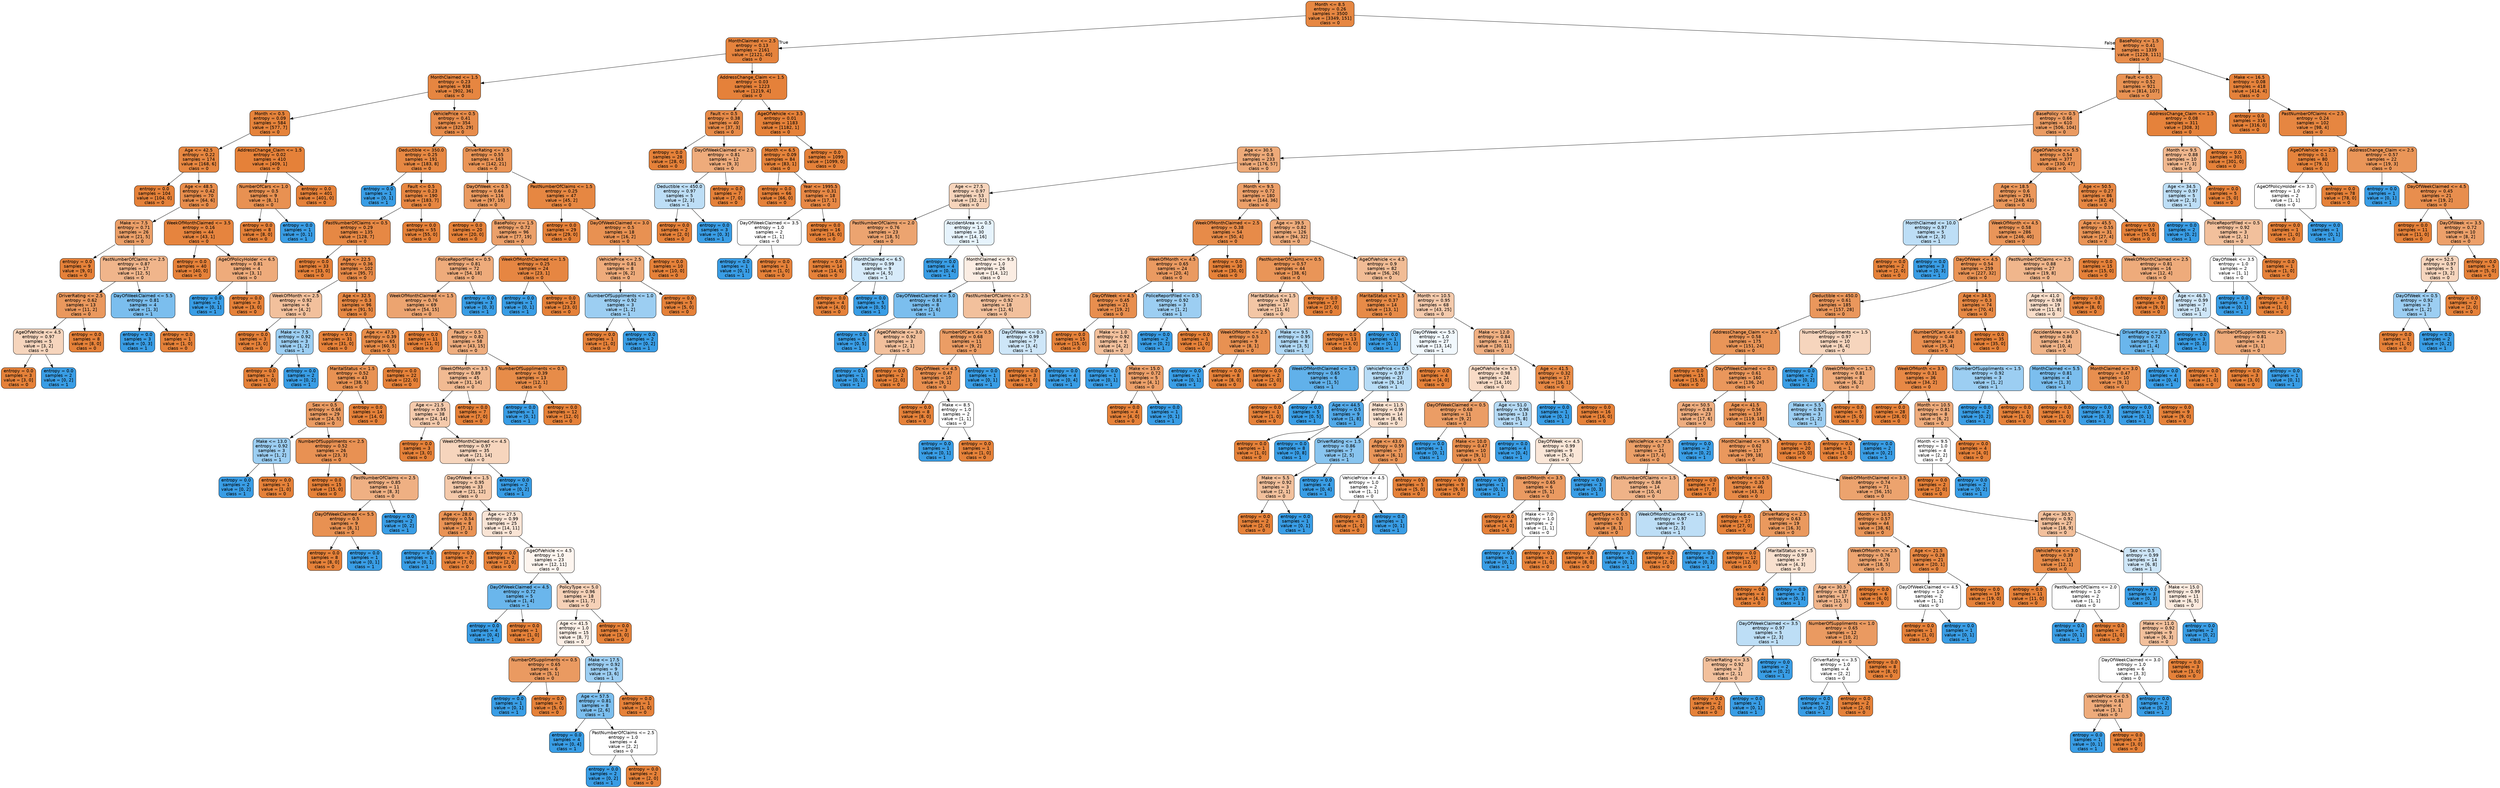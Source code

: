 digraph Tree {
node [shape=box, style="filled, rounded", color="black", fontname=helvetica] ;
edge [fontname=helvetica] ;
0 [label="Month <= 8.5\nentropy = 0.26\nsamples = 3500\nvalue = [3349, 151]\nclass = 0", fillcolor="#e68742"] ;
1 [label="MonthClaimed <= 2.5\nentropy = 0.13\nsamples = 2161\nvalue = [2121, 40]\nclass = 0", fillcolor="#e5833d"] ;
0 -> 1 [labeldistance=2.5, labelangle=45, headlabel="True"] ;
2 [label="MonthClaimed <= 1.5\nentropy = 0.23\nsamples = 938\nvalue = [902, 36]\nclass = 0", fillcolor="#e68641"] ;
1 -> 2 ;
3 [label="Month <= 0.5\nentropy = 0.09\nsamples = 584\nvalue = [577, 7]\nclass = 0", fillcolor="#e5833b"] ;
2 -> 3 ;
4 [label="Age <= 42.5\nentropy = 0.22\nsamples = 174\nvalue = [168, 6]\nclass = 0", fillcolor="#e68640"] ;
3 -> 4 ;
5 [label="entropy = 0.0\nsamples = 104\nvalue = [104, 0]\nclass = 0", fillcolor="#e58139"] ;
4 -> 5 ;
6 [label="Age <= 48.5\nentropy = 0.42\nsamples = 70\nvalue = [64, 6]\nclass = 0", fillcolor="#e78d4c"] ;
4 -> 6 ;
7 [label="Make <= 7.5\nentropy = 0.71\nsamples = 26\nvalue = [21, 5]\nclass = 0", fillcolor="#eb9f68"] ;
6 -> 7 ;
8 [label="entropy = 0.0\nsamples = 9\nvalue = [9, 0]\nclass = 0", fillcolor="#e58139"] ;
7 -> 8 ;
9 [label="PastNumberOfClaims <= 2.5\nentropy = 0.87\nsamples = 17\nvalue = [12, 5]\nclass = 0", fillcolor="#f0b58b"] ;
7 -> 9 ;
10 [label="DriverRating <= 2.5\nentropy = 0.62\nsamples = 13\nvalue = [11, 2]\nclass = 0", fillcolor="#ea985d"] ;
9 -> 10 ;
11 [label="AgeOfVehicle <= 4.5\nentropy = 0.97\nsamples = 5\nvalue = [3, 2]\nclass = 0", fillcolor="#f6d5bd"] ;
10 -> 11 ;
12 [label="entropy = 0.0\nsamples = 3\nvalue = [3, 0]\nclass = 0", fillcolor="#e58139"] ;
11 -> 12 ;
13 [label="entropy = 0.0\nsamples = 2\nvalue = [0, 2]\nclass = 1", fillcolor="#399de5"] ;
11 -> 13 ;
14 [label="entropy = 0.0\nsamples = 8\nvalue = [8, 0]\nclass = 0", fillcolor="#e58139"] ;
10 -> 14 ;
15 [label="DayOfWeekClaimed <= 5.5\nentropy = 0.81\nsamples = 4\nvalue = [1, 3]\nclass = 1", fillcolor="#7bbeee"] ;
9 -> 15 ;
16 [label="entropy = 0.0\nsamples = 3\nvalue = [0, 3]\nclass = 1", fillcolor="#399de5"] ;
15 -> 16 ;
17 [label="entropy = 0.0\nsamples = 1\nvalue = [1, 0]\nclass = 0", fillcolor="#e58139"] ;
15 -> 17 ;
18 [label="WeekOfMonthClaimed <= 3.5\nentropy = 0.16\nsamples = 44\nvalue = [43, 1]\nclass = 0", fillcolor="#e6843e"] ;
6 -> 18 ;
19 [label="entropy = 0.0\nsamples = 40\nvalue = [40, 0]\nclass = 0", fillcolor="#e58139"] ;
18 -> 19 ;
20 [label="AgeOfPolicyHolder <= 6.5\nentropy = 0.81\nsamples = 4\nvalue = [3, 1]\nclass = 0", fillcolor="#eeab7b"] ;
18 -> 20 ;
21 [label="entropy = 0.0\nsamples = 1\nvalue = [0, 1]\nclass = 1", fillcolor="#399de5"] ;
20 -> 21 ;
22 [label="entropy = 0.0\nsamples = 3\nvalue = [3, 0]\nclass = 0", fillcolor="#e58139"] ;
20 -> 22 ;
23 [label="AddressChange_Claim <= 1.5\nentropy = 0.02\nsamples = 410\nvalue = [409, 1]\nclass = 0", fillcolor="#e58139"] ;
3 -> 23 ;
24 [label="NumberOfCars <= 1.0\nentropy = 0.5\nsamples = 9\nvalue = [8, 1]\nclass = 0", fillcolor="#e89152"] ;
23 -> 24 ;
25 [label="entropy = 0.0\nsamples = 8\nvalue = [8, 0]\nclass = 0", fillcolor="#e58139"] ;
24 -> 25 ;
26 [label="entropy = 0.0\nsamples = 1\nvalue = [0, 1]\nclass = 1", fillcolor="#399de5"] ;
24 -> 26 ;
27 [label="entropy = 0.0\nsamples = 401\nvalue = [401, 0]\nclass = 0", fillcolor="#e58139"] ;
23 -> 27 ;
28 [label="VehiclePrice <= 0.5\nentropy = 0.41\nsamples = 354\nvalue = [325, 29]\nclass = 0", fillcolor="#e78c4b"] ;
2 -> 28 ;
29 [label="Deductible <= 350.0\nentropy = 0.25\nsamples = 191\nvalue = [183, 8]\nclass = 0", fillcolor="#e68742"] ;
28 -> 29 ;
30 [label="entropy = 0.0\nsamples = 1\nvalue = [0, 1]\nclass = 1", fillcolor="#399de5"] ;
29 -> 30 ;
31 [label="Fault <= 0.5\nentropy = 0.23\nsamples = 190\nvalue = [183, 7]\nclass = 0", fillcolor="#e68641"] ;
29 -> 31 ;
32 [label="PastNumberOfClaims <= 0.5\nentropy = 0.29\nsamples = 135\nvalue = [128, 7]\nclass = 0", fillcolor="#e68844"] ;
31 -> 32 ;
33 [label="entropy = 0.0\nsamples = 33\nvalue = [33, 0]\nclass = 0", fillcolor="#e58139"] ;
32 -> 33 ;
34 [label="Age <= 22.5\nentropy = 0.36\nsamples = 102\nvalue = [95, 7]\nclass = 0", fillcolor="#e78a48"] ;
32 -> 34 ;
35 [label="WeekOfMonth <= 2.5\nentropy = 0.92\nsamples = 6\nvalue = [4, 2]\nclass = 0", fillcolor="#f2c09c"] ;
34 -> 35 ;
36 [label="entropy = 0.0\nsamples = 3\nvalue = [3, 0]\nclass = 0", fillcolor="#e58139"] ;
35 -> 36 ;
37 [label="Make <= 7.5\nentropy = 0.92\nsamples = 3\nvalue = [1, 2]\nclass = 1", fillcolor="#9ccef2"] ;
35 -> 37 ;
38 [label="entropy = 0.0\nsamples = 1\nvalue = [1, 0]\nclass = 0", fillcolor="#e58139"] ;
37 -> 38 ;
39 [label="entropy = 0.0\nsamples = 2\nvalue = [0, 2]\nclass = 1", fillcolor="#399de5"] ;
37 -> 39 ;
40 [label="Age <= 32.5\nentropy = 0.3\nsamples = 96\nvalue = [91, 5]\nclass = 0", fillcolor="#e68844"] ;
34 -> 40 ;
41 [label="entropy = 0.0\nsamples = 31\nvalue = [31, 0]\nclass = 0", fillcolor="#e58139"] ;
40 -> 41 ;
42 [label="Age <= 47.5\nentropy = 0.39\nsamples = 65\nvalue = [60, 5]\nclass = 0", fillcolor="#e78c49"] ;
40 -> 42 ;
43 [label="MaritalStatus <= 1.5\nentropy = 0.52\nsamples = 43\nvalue = [38, 5]\nclass = 0", fillcolor="#e89253"] ;
42 -> 43 ;
44 [label="Sex <= 0.5\nentropy = 0.66\nsamples = 29\nvalue = [24, 5]\nclass = 0", fillcolor="#ea9b62"] ;
43 -> 44 ;
45 [label="Make <= 13.0\nentropy = 0.92\nsamples = 3\nvalue = [1, 2]\nclass = 1", fillcolor="#9ccef2"] ;
44 -> 45 ;
46 [label="entropy = 0.0\nsamples = 2\nvalue = [0, 2]\nclass = 1", fillcolor="#399de5"] ;
45 -> 46 ;
47 [label="entropy = 0.0\nsamples = 1\nvalue = [1, 0]\nclass = 0", fillcolor="#e58139"] ;
45 -> 47 ;
48 [label="NumberOfSuppliments <= 2.5\nentropy = 0.52\nsamples = 26\nvalue = [23, 3]\nclass = 0", fillcolor="#e89153"] ;
44 -> 48 ;
49 [label="entropy = 0.0\nsamples = 15\nvalue = [15, 0]\nclass = 0", fillcolor="#e58139"] ;
48 -> 49 ;
50 [label="PastNumberOfClaims <= 2.5\nentropy = 0.85\nsamples = 11\nvalue = [8, 3]\nclass = 0", fillcolor="#efb083"] ;
48 -> 50 ;
51 [label="DayOfWeekClaimed <= 5.5\nentropy = 0.5\nsamples = 9\nvalue = [8, 1]\nclass = 0", fillcolor="#e89152"] ;
50 -> 51 ;
52 [label="entropy = 0.0\nsamples = 8\nvalue = [8, 0]\nclass = 0", fillcolor="#e58139"] ;
51 -> 52 ;
53 [label="entropy = 0.0\nsamples = 1\nvalue = [0, 1]\nclass = 1", fillcolor="#399de5"] ;
51 -> 53 ;
54 [label="entropy = 0.0\nsamples = 2\nvalue = [0, 2]\nclass = 1", fillcolor="#399de5"] ;
50 -> 54 ;
55 [label="entropy = 0.0\nsamples = 14\nvalue = [14, 0]\nclass = 0", fillcolor="#e58139"] ;
43 -> 55 ;
56 [label="entropy = 0.0\nsamples = 22\nvalue = [22, 0]\nclass = 0", fillcolor="#e58139"] ;
42 -> 56 ;
57 [label="entropy = 0.0\nsamples = 55\nvalue = [55, 0]\nclass = 0", fillcolor="#e58139"] ;
31 -> 57 ;
58 [label="DriverRating <= 3.5\nentropy = 0.55\nsamples = 163\nvalue = [142, 21]\nclass = 0", fillcolor="#e99456"] ;
28 -> 58 ;
59 [label="DayOfWeek <= 0.5\nentropy = 0.64\nsamples = 116\nvalue = [97, 19]\nclass = 0", fillcolor="#ea9a60"] ;
58 -> 59 ;
60 [label="entropy = 0.0\nsamples = 20\nvalue = [20, 0]\nclass = 0", fillcolor="#e58139"] ;
59 -> 60 ;
61 [label="BasePolicy <= 1.5\nentropy = 0.72\nsamples = 96\nvalue = [77, 19]\nclass = 0", fillcolor="#eba06a"] ;
59 -> 61 ;
62 [label="PoliceReportFiled <= 0.5\nentropy = 0.81\nsamples = 72\nvalue = [54, 18]\nclass = 0", fillcolor="#eeab7b"] ;
61 -> 62 ;
63 [label="WeekOfMonthClaimed <= 1.5\nentropy = 0.76\nsamples = 69\nvalue = [54, 15]\nclass = 0", fillcolor="#eca470"] ;
62 -> 63 ;
64 [label="entropy = 0.0\nsamples = 11\nvalue = [11, 0]\nclass = 0", fillcolor="#e58139"] ;
63 -> 64 ;
65 [label="Fault <= 0.5\nentropy = 0.82\nsamples = 58\nvalue = [43, 15]\nclass = 0", fillcolor="#eead7e"] ;
63 -> 65 ;
66 [label="WeekOfMonth <= 3.5\nentropy = 0.89\nsamples = 45\nvalue = [31, 14]\nclass = 0", fillcolor="#f1ba92"] ;
65 -> 66 ;
67 [label="Age <= 21.5\nentropy = 0.95\nsamples = 38\nvalue = [24, 14]\nclass = 0", fillcolor="#f4caac"] ;
66 -> 67 ;
68 [label="entropy = 0.0\nsamples = 3\nvalue = [3, 0]\nclass = 0", fillcolor="#e58139"] ;
67 -> 68 ;
69 [label="WeekOfMonthClaimed <= 4.5\nentropy = 0.97\nsamples = 35\nvalue = [21, 14]\nclass = 0", fillcolor="#f6d5bd"] ;
67 -> 69 ;
70 [label="DayOfWeek <= 1.5\nentropy = 0.95\nsamples = 33\nvalue = [21, 12]\nclass = 0", fillcolor="#f4c9aa"] ;
69 -> 70 ;
71 [label="Age <= 28.0\nentropy = 0.54\nsamples = 8\nvalue = [7, 1]\nclass = 0", fillcolor="#e99355"] ;
70 -> 71 ;
72 [label="entropy = 0.0\nsamples = 1\nvalue = [0, 1]\nclass = 1", fillcolor="#399de5"] ;
71 -> 72 ;
73 [label="entropy = 0.0\nsamples = 7\nvalue = [7, 0]\nclass = 0", fillcolor="#e58139"] ;
71 -> 73 ;
74 [label="Age <= 27.5\nentropy = 0.99\nsamples = 25\nvalue = [14, 11]\nclass = 0", fillcolor="#f9e4d5"] ;
70 -> 74 ;
75 [label="entropy = 0.0\nsamples = 2\nvalue = [2, 0]\nclass = 0", fillcolor="#e58139"] ;
74 -> 75 ;
76 [label="AgeOfVehicle <= 4.5\nentropy = 1.0\nsamples = 23\nvalue = [12, 11]\nclass = 0", fillcolor="#fdf5ef"] ;
74 -> 76 ;
77 [label="DayOfWeekClaimed <= 4.5\nentropy = 0.72\nsamples = 5\nvalue = [1, 4]\nclass = 1", fillcolor="#6ab6ec"] ;
76 -> 77 ;
78 [label="entropy = 0.0\nsamples = 4\nvalue = [0, 4]\nclass = 1", fillcolor="#399de5"] ;
77 -> 78 ;
79 [label="entropy = 0.0\nsamples = 1\nvalue = [1, 0]\nclass = 0", fillcolor="#e58139"] ;
77 -> 79 ;
80 [label="PolicyType <= 5.0\nentropy = 0.96\nsamples = 18\nvalue = [11, 7]\nclass = 0", fillcolor="#f6d1b7"] ;
76 -> 80 ;
81 [label="Age <= 41.5\nentropy = 1.0\nsamples = 15\nvalue = [8, 7]\nclass = 0", fillcolor="#fcefe6"] ;
80 -> 81 ;
82 [label="NumberOfSuppliments <= 0.5\nentropy = 0.65\nsamples = 6\nvalue = [5, 1]\nclass = 0", fillcolor="#ea9a61"] ;
81 -> 82 ;
83 [label="entropy = 0.0\nsamples = 1\nvalue = [0, 1]\nclass = 1", fillcolor="#399de5"] ;
82 -> 83 ;
84 [label="entropy = 0.0\nsamples = 5\nvalue = [5, 0]\nclass = 0", fillcolor="#e58139"] ;
82 -> 84 ;
85 [label="Make <= 17.5\nentropy = 0.92\nsamples = 9\nvalue = [3, 6]\nclass = 1", fillcolor="#9ccef2"] ;
81 -> 85 ;
86 [label="Age <= 57.5\nentropy = 0.81\nsamples = 8\nvalue = [2, 6]\nclass = 1", fillcolor="#7bbeee"] ;
85 -> 86 ;
87 [label="entropy = 0.0\nsamples = 4\nvalue = [0, 4]\nclass = 1", fillcolor="#399de5"] ;
86 -> 87 ;
88 [label="PastNumberOfClaims <= 2.5\nentropy = 1.0\nsamples = 4\nvalue = [2, 2]\nclass = 0", fillcolor="#ffffff"] ;
86 -> 88 ;
89 [label="entropy = 0.0\nsamples = 2\nvalue = [0, 2]\nclass = 1", fillcolor="#399de5"] ;
88 -> 89 ;
90 [label="entropy = 0.0\nsamples = 2\nvalue = [2, 0]\nclass = 0", fillcolor="#e58139"] ;
88 -> 90 ;
91 [label="entropy = 0.0\nsamples = 1\nvalue = [1, 0]\nclass = 0", fillcolor="#e58139"] ;
85 -> 91 ;
92 [label="entropy = 0.0\nsamples = 3\nvalue = [3, 0]\nclass = 0", fillcolor="#e58139"] ;
80 -> 92 ;
93 [label="entropy = 0.0\nsamples = 2\nvalue = [0, 2]\nclass = 1", fillcolor="#399de5"] ;
69 -> 93 ;
94 [label="entropy = 0.0\nsamples = 7\nvalue = [7, 0]\nclass = 0", fillcolor="#e58139"] ;
66 -> 94 ;
95 [label="NumberOfSuppliments <= 0.5\nentropy = 0.39\nsamples = 13\nvalue = [12, 1]\nclass = 0", fillcolor="#e78c49"] ;
65 -> 95 ;
96 [label="entropy = 0.0\nsamples = 1\nvalue = [0, 1]\nclass = 1", fillcolor="#399de5"] ;
95 -> 96 ;
97 [label="entropy = 0.0\nsamples = 12\nvalue = [12, 0]\nclass = 0", fillcolor="#e58139"] ;
95 -> 97 ;
98 [label="entropy = 0.0\nsamples = 3\nvalue = [0, 3]\nclass = 1", fillcolor="#399de5"] ;
62 -> 98 ;
99 [label="WeekOfMonthClaimed <= 1.5\nentropy = 0.25\nsamples = 24\nvalue = [23, 1]\nclass = 0", fillcolor="#e68642"] ;
61 -> 99 ;
100 [label="entropy = 0.0\nsamples = 1\nvalue = [0, 1]\nclass = 1", fillcolor="#399de5"] ;
99 -> 100 ;
101 [label="entropy = 0.0\nsamples = 23\nvalue = [23, 0]\nclass = 0", fillcolor="#e58139"] ;
99 -> 101 ;
102 [label="PastNumberOfClaims <= 1.5\nentropy = 0.25\nsamples = 47\nvalue = [45, 2]\nclass = 0", fillcolor="#e68742"] ;
58 -> 102 ;
103 [label="entropy = 0.0\nsamples = 29\nvalue = [29, 0]\nclass = 0", fillcolor="#e58139"] ;
102 -> 103 ;
104 [label="DayOfWeekClaimed <= 3.0\nentropy = 0.5\nsamples = 18\nvalue = [16, 2]\nclass = 0", fillcolor="#e89152"] ;
102 -> 104 ;
105 [label="VehiclePrice <= 2.5\nentropy = 0.81\nsamples = 8\nvalue = [6, 2]\nclass = 0", fillcolor="#eeab7b"] ;
104 -> 105 ;
106 [label="NumberOfSuppliments <= 1.0\nentropy = 0.92\nsamples = 3\nvalue = [1, 2]\nclass = 1", fillcolor="#9ccef2"] ;
105 -> 106 ;
107 [label="entropy = 0.0\nsamples = 1\nvalue = [1, 0]\nclass = 0", fillcolor="#e58139"] ;
106 -> 107 ;
108 [label="entropy = 0.0\nsamples = 2\nvalue = [0, 2]\nclass = 1", fillcolor="#399de5"] ;
106 -> 108 ;
109 [label="entropy = 0.0\nsamples = 5\nvalue = [5, 0]\nclass = 0", fillcolor="#e58139"] ;
105 -> 109 ;
110 [label="entropy = 0.0\nsamples = 10\nvalue = [10, 0]\nclass = 0", fillcolor="#e58139"] ;
104 -> 110 ;
111 [label="AddressChange_Claim <= 1.5\nentropy = 0.03\nsamples = 1223\nvalue = [1219, 4]\nclass = 0", fillcolor="#e5813a"] ;
1 -> 111 ;
112 [label="Fault <= 0.5\nentropy = 0.38\nsamples = 40\nvalue = [37, 3]\nclass = 0", fillcolor="#e78b49"] ;
111 -> 112 ;
113 [label="entropy = 0.0\nsamples = 28\nvalue = [28, 0]\nclass = 0", fillcolor="#e58139"] ;
112 -> 113 ;
114 [label="DayOfWeekClaimed <= 2.5\nentropy = 0.81\nsamples = 12\nvalue = [9, 3]\nclass = 0", fillcolor="#eeab7b"] ;
112 -> 114 ;
115 [label="Deductible <= 450.0\nentropy = 0.97\nsamples = 5\nvalue = [2, 3]\nclass = 1", fillcolor="#bddef6"] ;
114 -> 115 ;
116 [label="entropy = 0.0\nsamples = 2\nvalue = [2, 0]\nclass = 0", fillcolor="#e58139"] ;
115 -> 116 ;
117 [label="entropy = 0.0\nsamples = 3\nvalue = [0, 3]\nclass = 1", fillcolor="#399de5"] ;
115 -> 117 ;
118 [label="entropy = 0.0\nsamples = 7\nvalue = [7, 0]\nclass = 0", fillcolor="#e58139"] ;
114 -> 118 ;
119 [label="AgeOfVehicle <= 3.5\nentropy = 0.01\nsamples = 1183\nvalue = [1182, 1]\nclass = 0", fillcolor="#e58139"] ;
111 -> 119 ;
120 [label="Month <= 6.5\nentropy = 0.09\nsamples = 84\nvalue = [83, 1]\nclass = 0", fillcolor="#e5833b"] ;
119 -> 120 ;
121 [label="entropy = 0.0\nsamples = 66\nvalue = [66, 0]\nclass = 0", fillcolor="#e58139"] ;
120 -> 121 ;
122 [label="Year <= 1995.5\nentropy = 0.31\nsamples = 18\nvalue = [17, 1]\nclass = 0", fillcolor="#e78845"] ;
120 -> 122 ;
123 [label="DayOfWeekClaimed <= 3.5\nentropy = 1.0\nsamples = 2\nvalue = [1, 1]\nclass = 0", fillcolor="#ffffff"] ;
122 -> 123 ;
124 [label="entropy = 0.0\nsamples = 1\nvalue = [0, 1]\nclass = 1", fillcolor="#399de5"] ;
123 -> 124 ;
125 [label="entropy = 0.0\nsamples = 1\nvalue = [1, 0]\nclass = 0", fillcolor="#e58139"] ;
123 -> 125 ;
126 [label="entropy = 0.0\nsamples = 16\nvalue = [16, 0]\nclass = 0", fillcolor="#e58139"] ;
122 -> 126 ;
127 [label="entropy = 0.0\nsamples = 1099\nvalue = [1099, 0]\nclass = 0", fillcolor="#e58139"] ;
119 -> 127 ;
128 [label="BasePolicy <= 1.5\nentropy = 0.41\nsamples = 1339\nvalue = [1228, 111]\nclass = 0", fillcolor="#e78c4b"] ;
0 -> 128 [labeldistance=2.5, labelangle=-45, headlabel="False"] ;
129 [label="Fault <= 0.5\nentropy = 0.52\nsamples = 921\nvalue = [814, 107]\nclass = 0", fillcolor="#e89253"] ;
128 -> 129 ;
130 [label="BasePolicy <= 0.5\nentropy = 0.66\nsamples = 610\nvalue = [506, 104]\nclass = 0", fillcolor="#ea9b62"] ;
129 -> 130 ;
131 [label="Age <= 30.5\nentropy = 0.8\nsamples = 233\nvalue = [176, 57]\nclass = 0", fillcolor="#edaa79"] ;
130 -> 131 ;
132 [label="Age <= 27.5\nentropy = 0.97\nsamples = 53\nvalue = [32, 21]\nclass = 0", fillcolor="#f6d4bb"] ;
131 -> 132 ;
133 [label="PastNumberOfClaims <= 2.0\nentropy = 0.76\nsamples = 23\nvalue = [18, 5]\nclass = 0", fillcolor="#eca470"] ;
132 -> 133 ;
134 [label="entropy = 0.0\nsamples = 14\nvalue = [14, 0]\nclass = 0", fillcolor="#e58139"] ;
133 -> 134 ;
135 [label="MonthClaimed <= 6.5\nentropy = 0.99\nsamples = 9\nvalue = [4, 5]\nclass = 1", fillcolor="#d7ebfa"] ;
133 -> 135 ;
136 [label="entropy = 0.0\nsamples = 4\nvalue = [4, 0]\nclass = 0", fillcolor="#e58139"] ;
135 -> 136 ;
137 [label="entropy = 0.0\nsamples = 5\nvalue = [0, 5]\nclass = 1", fillcolor="#399de5"] ;
135 -> 137 ;
138 [label="AccidentArea <= 0.5\nentropy = 1.0\nsamples = 30\nvalue = [14, 16]\nclass = 1", fillcolor="#e6f3fc"] ;
132 -> 138 ;
139 [label="entropy = 0.0\nsamples = 4\nvalue = [0, 4]\nclass = 1", fillcolor="#399de5"] ;
138 -> 139 ;
140 [label="MonthClaimed <= 9.5\nentropy = 1.0\nsamples = 26\nvalue = [14, 12]\nclass = 0", fillcolor="#fbede3"] ;
138 -> 140 ;
141 [label="DayOfWeekClaimed <= 5.0\nentropy = 0.81\nsamples = 8\nvalue = [2, 6]\nclass = 1", fillcolor="#7bbeee"] ;
140 -> 141 ;
142 [label="entropy = 0.0\nsamples = 5\nvalue = [0, 5]\nclass = 1", fillcolor="#399de5"] ;
141 -> 142 ;
143 [label="AgeOfVehicle <= 3.0\nentropy = 0.92\nsamples = 3\nvalue = [2, 1]\nclass = 0", fillcolor="#f2c09c"] ;
141 -> 143 ;
144 [label="entropy = 0.0\nsamples = 1\nvalue = [0, 1]\nclass = 1", fillcolor="#399de5"] ;
143 -> 144 ;
145 [label="entropy = 0.0\nsamples = 2\nvalue = [2, 0]\nclass = 0", fillcolor="#e58139"] ;
143 -> 145 ;
146 [label="PastNumberOfClaims <= 2.5\nentropy = 0.92\nsamples = 18\nvalue = [12, 6]\nclass = 0", fillcolor="#f2c09c"] ;
140 -> 146 ;
147 [label="NumberOfCars <= 0.5\nentropy = 0.68\nsamples = 11\nvalue = [9, 2]\nclass = 0", fillcolor="#eb9d65"] ;
146 -> 147 ;
148 [label="DayOfWeek <= 4.5\nentropy = 0.47\nsamples = 10\nvalue = [9, 1]\nclass = 0", fillcolor="#e88f4f"] ;
147 -> 148 ;
149 [label="entropy = 0.0\nsamples = 8\nvalue = [8, 0]\nclass = 0", fillcolor="#e58139"] ;
148 -> 149 ;
150 [label="Make <= 8.5\nentropy = 1.0\nsamples = 2\nvalue = [1, 1]\nclass = 0", fillcolor="#ffffff"] ;
148 -> 150 ;
151 [label="entropy = 0.0\nsamples = 1\nvalue = [0, 1]\nclass = 1", fillcolor="#399de5"] ;
150 -> 151 ;
152 [label="entropy = 0.0\nsamples = 1\nvalue = [1, 0]\nclass = 0", fillcolor="#e58139"] ;
150 -> 152 ;
153 [label="entropy = 0.0\nsamples = 1\nvalue = [0, 1]\nclass = 1", fillcolor="#399de5"] ;
147 -> 153 ;
154 [label="DayOfWeek <= 0.5\nentropy = 0.99\nsamples = 7\nvalue = [3, 4]\nclass = 1", fillcolor="#cee6f8"] ;
146 -> 154 ;
155 [label="entropy = 0.0\nsamples = 3\nvalue = [3, 0]\nclass = 0", fillcolor="#e58139"] ;
154 -> 155 ;
156 [label="entropy = 0.0\nsamples = 4\nvalue = [0, 4]\nclass = 1", fillcolor="#399de5"] ;
154 -> 156 ;
157 [label="Month <= 9.5\nentropy = 0.72\nsamples = 180\nvalue = [144, 36]\nclass = 0", fillcolor="#eca06a"] ;
131 -> 157 ;
158 [label="WeekOfMonthClaimed <= 2.5\nentropy = 0.38\nsamples = 54\nvalue = [50, 4]\nclass = 0", fillcolor="#e78b49"] ;
157 -> 158 ;
159 [label="WeekOfMonth <= 4.5\nentropy = 0.65\nsamples = 24\nvalue = [20, 4]\nclass = 0", fillcolor="#ea9a61"] ;
158 -> 159 ;
160 [label="DayOfWeek <= 4.5\nentropy = 0.45\nsamples = 21\nvalue = [19, 2]\nclass = 0", fillcolor="#e88e4e"] ;
159 -> 160 ;
161 [label="entropy = 0.0\nsamples = 15\nvalue = [15, 0]\nclass = 0", fillcolor="#e58139"] ;
160 -> 161 ;
162 [label="Make <= 1.0\nentropy = 0.92\nsamples = 6\nvalue = [4, 2]\nclass = 0", fillcolor="#f2c09c"] ;
160 -> 162 ;
163 [label="entropy = 0.0\nsamples = 1\nvalue = [0, 1]\nclass = 1", fillcolor="#399de5"] ;
162 -> 163 ;
164 [label="Make <= 15.0\nentropy = 0.72\nsamples = 5\nvalue = [4, 1]\nclass = 0", fillcolor="#eca06a"] ;
162 -> 164 ;
165 [label="entropy = 0.0\nsamples = 4\nvalue = [4, 0]\nclass = 0", fillcolor="#e58139"] ;
164 -> 165 ;
166 [label="entropy = 0.0\nsamples = 1\nvalue = [0, 1]\nclass = 1", fillcolor="#399de5"] ;
164 -> 166 ;
167 [label="PoliceReportFiled <= 0.5\nentropy = 0.92\nsamples = 3\nvalue = [1, 2]\nclass = 1", fillcolor="#9ccef2"] ;
159 -> 167 ;
168 [label="entropy = 0.0\nsamples = 2\nvalue = [0, 2]\nclass = 1", fillcolor="#399de5"] ;
167 -> 168 ;
169 [label="entropy = 0.0\nsamples = 1\nvalue = [1, 0]\nclass = 0", fillcolor="#e58139"] ;
167 -> 169 ;
170 [label="entropy = 0.0\nsamples = 30\nvalue = [30, 0]\nclass = 0", fillcolor="#e58139"] ;
158 -> 170 ;
171 [label="Age <= 39.5\nentropy = 0.82\nsamples = 126\nvalue = [94, 32]\nclass = 0", fillcolor="#eeac7c"] ;
157 -> 171 ;
172 [label="PastNumberOfClaims <= 0.5\nentropy = 0.57\nsamples = 44\nvalue = [38, 6]\nclass = 0", fillcolor="#e99558"] ;
171 -> 172 ;
173 [label="MaritalStatus <= 1.5\nentropy = 0.94\nsamples = 17\nvalue = [11, 6]\nclass = 0", fillcolor="#f3c6a5"] ;
172 -> 173 ;
174 [label="WeekOfMonth <= 2.5\nentropy = 0.5\nsamples = 9\nvalue = [8, 1]\nclass = 0", fillcolor="#e89152"] ;
173 -> 174 ;
175 [label="entropy = 0.0\nsamples = 1\nvalue = [0, 1]\nclass = 1", fillcolor="#399de5"] ;
174 -> 175 ;
176 [label="entropy = 0.0\nsamples = 8\nvalue = [8, 0]\nclass = 0", fillcolor="#e58139"] ;
174 -> 176 ;
177 [label="Make <= 9.5\nentropy = 0.95\nsamples = 8\nvalue = [3, 5]\nclass = 1", fillcolor="#b0d8f5"] ;
173 -> 177 ;
178 [label="entropy = 0.0\nsamples = 2\nvalue = [2, 0]\nclass = 0", fillcolor="#e58139"] ;
177 -> 178 ;
179 [label="WeekOfMonthClaimed <= 1.5\nentropy = 0.65\nsamples = 6\nvalue = [1, 5]\nclass = 1", fillcolor="#61b1ea"] ;
177 -> 179 ;
180 [label="entropy = 0.0\nsamples = 1\nvalue = [1, 0]\nclass = 0", fillcolor="#e58139"] ;
179 -> 180 ;
181 [label="entropy = 0.0\nsamples = 5\nvalue = [0, 5]\nclass = 1", fillcolor="#399de5"] ;
179 -> 181 ;
182 [label="entropy = 0.0\nsamples = 27\nvalue = [27, 0]\nclass = 0", fillcolor="#e58139"] ;
172 -> 182 ;
183 [label="AgeOfVehicle <= 4.5\nentropy = 0.9\nsamples = 82\nvalue = [56, 26]\nclass = 0", fillcolor="#f1bc95"] ;
171 -> 183 ;
184 [label="MaritalStatus <= 1.5\nentropy = 0.37\nsamples = 14\nvalue = [13, 1]\nclass = 0", fillcolor="#e78b48"] ;
183 -> 184 ;
185 [label="entropy = 0.0\nsamples = 13\nvalue = [13, 0]\nclass = 0", fillcolor="#e58139"] ;
184 -> 185 ;
186 [label="entropy = 0.0\nsamples = 1\nvalue = [0, 1]\nclass = 1", fillcolor="#399de5"] ;
184 -> 186 ;
187 [label="Month <= 10.5\nentropy = 0.95\nsamples = 68\nvalue = [43, 25]\nclass = 0", fillcolor="#f4caac"] ;
183 -> 187 ;
188 [label="DayOfWeek <= 5.5\nentropy = 1.0\nsamples = 27\nvalue = [13, 14]\nclass = 1", fillcolor="#f1f8fd"] ;
187 -> 188 ;
189 [label="VehiclePrice <= 0.5\nentropy = 0.97\nsamples = 23\nvalue = [9, 14]\nclass = 1", fillcolor="#b8dcf6"] ;
188 -> 189 ;
190 [label="Age <= 44.5\nentropy = 0.5\nsamples = 9\nvalue = [1, 8]\nclass = 1", fillcolor="#52a9e8"] ;
189 -> 190 ;
191 [label="entropy = 0.0\nsamples = 1\nvalue = [1, 0]\nclass = 0", fillcolor="#e58139"] ;
190 -> 191 ;
192 [label="entropy = 0.0\nsamples = 8\nvalue = [0, 8]\nclass = 1", fillcolor="#399de5"] ;
190 -> 192 ;
193 [label="Make <= 11.5\nentropy = 0.99\nsamples = 14\nvalue = [8, 6]\nclass = 0", fillcolor="#f8e0ce"] ;
189 -> 193 ;
194 [label="DriverRating <= 1.5\nentropy = 0.86\nsamples = 7\nvalue = [2, 5]\nclass = 1", fillcolor="#88c4ef"] ;
193 -> 194 ;
195 [label="Make <= 5.5\nentropy = 0.92\nsamples = 3\nvalue = [2, 1]\nclass = 0", fillcolor="#f2c09c"] ;
194 -> 195 ;
196 [label="entropy = 0.0\nsamples = 2\nvalue = [2, 0]\nclass = 0", fillcolor="#e58139"] ;
195 -> 196 ;
197 [label="entropy = 0.0\nsamples = 1\nvalue = [0, 1]\nclass = 1", fillcolor="#399de5"] ;
195 -> 197 ;
198 [label="entropy = 0.0\nsamples = 4\nvalue = [0, 4]\nclass = 1", fillcolor="#399de5"] ;
194 -> 198 ;
199 [label="Age <= 43.0\nentropy = 0.59\nsamples = 7\nvalue = [6, 1]\nclass = 0", fillcolor="#e9965a"] ;
193 -> 199 ;
200 [label="VehiclePrice <= 4.5\nentropy = 1.0\nsamples = 2\nvalue = [1, 1]\nclass = 0", fillcolor="#ffffff"] ;
199 -> 200 ;
201 [label="entropy = 0.0\nsamples = 1\nvalue = [1, 0]\nclass = 0", fillcolor="#e58139"] ;
200 -> 201 ;
202 [label="entropy = 0.0\nsamples = 1\nvalue = [0, 1]\nclass = 1", fillcolor="#399de5"] ;
200 -> 202 ;
203 [label="entropy = 0.0\nsamples = 5\nvalue = [5, 0]\nclass = 0", fillcolor="#e58139"] ;
199 -> 203 ;
204 [label="entropy = 0.0\nsamples = 4\nvalue = [4, 0]\nclass = 0", fillcolor="#e58139"] ;
188 -> 204 ;
205 [label="Make <= 12.0\nentropy = 0.84\nsamples = 41\nvalue = [30, 11]\nclass = 0", fillcolor="#efaf82"] ;
187 -> 205 ;
206 [label="AgeOfVehicle <= 5.5\nentropy = 0.98\nsamples = 24\nvalue = [14, 10]\nclass = 0", fillcolor="#f8dbc6"] ;
205 -> 206 ;
207 [label="DayOfWeekClaimed <= 0.5\nentropy = 0.68\nsamples = 11\nvalue = [9, 2]\nclass = 0", fillcolor="#eb9d65"] ;
206 -> 207 ;
208 [label="entropy = 0.0\nsamples = 1\nvalue = [0, 1]\nclass = 1", fillcolor="#399de5"] ;
207 -> 208 ;
209 [label="Make <= 10.0\nentropy = 0.47\nsamples = 10\nvalue = [9, 1]\nclass = 0", fillcolor="#e88f4f"] ;
207 -> 209 ;
210 [label="entropy = 0.0\nsamples = 9\nvalue = [9, 0]\nclass = 0", fillcolor="#e58139"] ;
209 -> 210 ;
211 [label="entropy = 0.0\nsamples = 1\nvalue = [0, 1]\nclass = 1", fillcolor="#399de5"] ;
209 -> 211 ;
212 [label="Age <= 51.0\nentropy = 0.96\nsamples = 13\nvalue = [5, 8]\nclass = 1", fillcolor="#b5daf5"] ;
206 -> 212 ;
213 [label="entropy = 0.0\nsamples = 4\nvalue = [0, 4]\nclass = 1", fillcolor="#399de5"] ;
212 -> 213 ;
214 [label="DayOfWeek <= 4.5\nentropy = 0.99\nsamples = 9\nvalue = [5, 4]\nclass = 0", fillcolor="#fae6d7"] ;
212 -> 214 ;
215 [label="WeekOfMonth <= 3.5\nentropy = 0.65\nsamples = 6\nvalue = [5, 1]\nclass = 0", fillcolor="#ea9a61"] ;
214 -> 215 ;
216 [label="entropy = 0.0\nsamples = 4\nvalue = [4, 0]\nclass = 0", fillcolor="#e58139"] ;
215 -> 216 ;
217 [label="Make <= 7.0\nentropy = 1.0\nsamples = 2\nvalue = [1, 1]\nclass = 0", fillcolor="#ffffff"] ;
215 -> 217 ;
218 [label="entropy = 0.0\nsamples = 1\nvalue = [0, 1]\nclass = 1", fillcolor="#399de5"] ;
217 -> 218 ;
219 [label="entropy = 0.0\nsamples = 1\nvalue = [1, 0]\nclass = 0", fillcolor="#e58139"] ;
217 -> 219 ;
220 [label="entropy = 0.0\nsamples = 3\nvalue = [0, 3]\nclass = 1", fillcolor="#399de5"] ;
214 -> 220 ;
221 [label="Age <= 41.5\nentropy = 0.32\nsamples = 17\nvalue = [16, 1]\nclass = 0", fillcolor="#e78945"] ;
205 -> 221 ;
222 [label="entropy = 0.0\nsamples = 1\nvalue = [0, 1]\nclass = 1", fillcolor="#399de5"] ;
221 -> 222 ;
223 [label="entropy = 0.0\nsamples = 16\nvalue = [16, 0]\nclass = 0", fillcolor="#e58139"] ;
221 -> 223 ;
224 [label="AgeOfVehicle <= 5.5\nentropy = 0.54\nsamples = 377\nvalue = [330, 47]\nclass = 0", fillcolor="#e99355"] ;
130 -> 224 ;
225 [label="Age <= 18.5\nentropy = 0.6\nsamples = 291\nvalue = [248, 43]\nclass = 0", fillcolor="#ea975b"] ;
224 -> 225 ;
226 [label="MonthClaimed <= 10.0\nentropy = 0.97\nsamples = 5\nvalue = [2, 3]\nclass = 1", fillcolor="#bddef6"] ;
225 -> 226 ;
227 [label="entropy = 0.0\nsamples = 2\nvalue = [2, 0]\nclass = 0", fillcolor="#e58139"] ;
226 -> 227 ;
228 [label="entropy = 0.0\nsamples = 3\nvalue = [0, 3]\nclass = 1", fillcolor="#399de5"] ;
226 -> 228 ;
229 [label="WeekOfMonth <= 4.5\nentropy = 0.58\nsamples = 286\nvalue = [246, 40]\nclass = 0", fillcolor="#e99559"] ;
225 -> 229 ;
230 [label="DayOfWeek <= 4.5\nentropy = 0.54\nsamples = 259\nvalue = [227, 32]\nclass = 0", fillcolor="#e99355"] ;
229 -> 230 ;
231 [label="Deductible <= 450.0\nentropy = 0.61\nsamples = 185\nvalue = [157, 28]\nclass = 0", fillcolor="#ea975c"] ;
230 -> 231 ;
232 [label="AddressChange_Claim <= 2.5\nentropy = 0.58\nsamples = 175\nvalue = [151, 24]\nclass = 0", fillcolor="#e99558"] ;
231 -> 232 ;
233 [label="entropy = 0.0\nsamples = 15\nvalue = [15, 0]\nclass = 0", fillcolor="#e58139"] ;
232 -> 233 ;
234 [label="DayOfWeekClaimed <= 0.5\nentropy = 0.61\nsamples = 160\nvalue = [136, 24]\nclass = 0", fillcolor="#ea975c"] ;
232 -> 234 ;
235 [label="Age <= 50.5\nentropy = 0.83\nsamples = 23\nvalue = [17, 6]\nclass = 0", fillcolor="#eead7f"] ;
234 -> 235 ;
236 [label="VehiclePrice <= 0.5\nentropy = 0.7\nsamples = 21\nvalue = [17, 4]\nclass = 0", fillcolor="#eb9f68"] ;
235 -> 236 ;
237 [label="PastNumberOfClaims <= 1.5\nentropy = 0.86\nsamples = 14\nvalue = [10, 4]\nclass = 0", fillcolor="#efb388"] ;
236 -> 237 ;
238 [label="AgentType <= 0.5\nentropy = 0.5\nsamples = 9\nvalue = [8, 1]\nclass = 0", fillcolor="#e89152"] ;
237 -> 238 ;
239 [label="entropy = 0.0\nsamples = 8\nvalue = [8, 0]\nclass = 0", fillcolor="#e58139"] ;
238 -> 239 ;
240 [label="entropy = 0.0\nsamples = 1\nvalue = [0, 1]\nclass = 1", fillcolor="#399de5"] ;
238 -> 240 ;
241 [label="WeekOfMonthClaimed <= 1.5\nentropy = 0.97\nsamples = 5\nvalue = [2, 3]\nclass = 1", fillcolor="#bddef6"] ;
237 -> 241 ;
242 [label="entropy = 0.0\nsamples = 2\nvalue = [2, 0]\nclass = 0", fillcolor="#e58139"] ;
241 -> 242 ;
243 [label="entropy = 0.0\nsamples = 3\nvalue = [0, 3]\nclass = 1", fillcolor="#399de5"] ;
241 -> 243 ;
244 [label="entropy = 0.0\nsamples = 7\nvalue = [7, 0]\nclass = 0", fillcolor="#e58139"] ;
236 -> 244 ;
245 [label="entropy = 0.0\nsamples = 2\nvalue = [0, 2]\nclass = 1", fillcolor="#399de5"] ;
235 -> 245 ;
246 [label="Age <= 41.5\nentropy = 0.56\nsamples = 137\nvalue = [119, 18]\nclass = 0", fillcolor="#e99457"] ;
234 -> 246 ;
247 [label="MonthClaimed <= 9.5\nentropy = 0.62\nsamples = 117\nvalue = [99, 18]\nclass = 0", fillcolor="#ea985d"] ;
246 -> 247 ;
248 [label="VehiclePrice <= 0.5\nentropy = 0.35\nsamples = 46\nvalue = [43, 3]\nclass = 0", fillcolor="#e78a47"] ;
247 -> 248 ;
249 [label="entropy = 0.0\nsamples = 27\nvalue = [27, 0]\nclass = 0", fillcolor="#e58139"] ;
248 -> 249 ;
250 [label="DriverRating <= 2.5\nentropy = 0.63\nsamples = 19\nvalue = [16, 3]\nclass = 0", fillcolor="#ea995e"] ;
248 -> 250 ;
251 [label="entropy = 0.0\nsamples = 12\nvalue = [12, 0]\nclass = 0", fillcolor="#e58139"] ;
250 -> 251 ;
252 [label="MaritalStatus <= 1.5\nentropy = 0.99\nsamples = 7\nvalue = [4, 3]\nclass = 0", fillcolor="#f8e0ce"] ;
250 -> 252 ;
253 [label="entropy = 0.0\nsamples = 4\nvalue = [4, 0]\nclass = 0", fillcolor="#e58139"] ;
252 -> 253 ;
254 [label="entropy = 0.0\nsamples = 3\nvalue = [0, 3]\nclass = 1", fillcolor="#399de5"] ;
252 -> 254 ;
255 [label="WeekOfMonthClaimed <= 3.5\nentropy = 0.74\nsamples = 71\nvalue = [56, 15]\nclass = 0", fillcolor="#eca36e"] ;
247 -> 255 ;
256 [label="Month <= 10.5\nentropy = 0.57\nsamples = 44\nvalue = [38, 6]\nclass = 0", fillcolor="#e99558"] ;
255 -> 256 ;
257 [label="WeekOfMonth <= 2.5\nentropy = 0.76\nsamples = 23\nvalue = [18, 5]\nclass = 0", fillcolor="#eca470"] ;
256 -> 257 ;
258 [label="Age <= 30.5\nentropy = 0.87\nsamples = 17\nvalue = [12, 5]\nclass = 0", fillcolor="#f0b58b"] ;
257 -> 258 ;
259 [label="DayOfWeekClaimed <= 3.5\nentropy = 0.97\nsamples = 5\nvalue = [2, 3]\nclass = 1", fillcolor="#bddef6"] ;
258 -> 259 ;
260 [label="DriverRating <= 3.5\nentropy = 0.92\nsamples = 3\nvalue = [2, 1]\nclass = 0", fillcolor="#f2c09c"] ;
259 -> 260 ;
261 [label="entropy = 0.0\nsamples = 2\nvalue = [2, 0]\nclass = 0", fillcolor="#e58139"] ;
260 -> 261 ;
262 [label="entropy = 0.0\nsamples = 1\nvalue = [0, 1]\nclass = 1", fillcolor="#399de5"] ;
260 -> 262 ;
263 [label="entropy = 0.0\nsamples = 2\nvalue = [0, 2]\nclass = 1", fillcolor="#399de5"] ;
259 -> 263 ;
264 [label="NumberOfSuppliments <= 1.0\nentropy = 0.65\nsamples = 12\nvalue = [10, 2]\nclass = 0", fillcolor="#ea9a61"] ;
258 -> 264 ;
265 [label="DriverRating <= 3.5\nentropy = 1.0\nsamples = 4\nvalue = [2, 2]\nclass = 0", fillcolor="#ffffff"] ;
264 -> 265 ;
266 [label="entropy = 0.0\nsamples = 2\nvalue = [0, 2]\nclass = 1", fillcolor="#399de5"] ;
265 -> 266 ;
267 [label="entropy = 0.0\nsamples = 2\nvalue = [2, 0]\nclass = 0", fillcolor="#e58139"] ;
265 -> 267 ;
268 [label="entropy = 0.0\nsamples = 8\nvalue = [8, 0]\nclass = 0", fillcolor="#e58139"] ;
264 -> 268 ;
269 [label="entropy = 0.0\nsamples = 6\nvalue = [6, 0]\nclass = 0", fillcolor="#e58139"] ;
257 -> 269 ;
270 [label="Age <= 21.5\nentropy = 0.28\nsamples = 21\nvalue = [20, 1]\nclass = 0", fillcolor="#e68743"] ;
256 -> 270 ;
271 [label="DayOfWeekClaimed <= 4.5\nentropy = 1.0\nsamples = 2\nvalue = [1, 1]\nclass = 0", fillcolor="#ffffff"] ;
270 -> 271 ;
272 [label="entropy = 0.0\nsamples = 1\nvalue = [1, 0]\nclass = 0", fillcolor="#e58139"] ;
271 -> 272 ;
273 [label="entropy = 0.0\nsamples = 1\nvalue = [0, 1]\nclass = 1", fillcolor="#399de5"] ;
271 -> 273 ;
274 [label="entropy = 0.0\nsamples = 19\nvalue = [19, 0]\nclass = 0", fillcolor="#e58139"] ;
270 -> 274 ;
275 [label="Age <= 30.5\nentropy = 0.92\nsamples = 27\nvalue = [18, 9]\nclass = 0", fillcolor="#f2c09c"] ;
255 -> 275 ;
276 [label="VehiclePrice <= 3.0\nentropy = 0.39\nsamples = 13\nvalue = [12, 1]\nclass = 0", fillcolor="#e78c49"] ;
275 -> 276 ;
277 [label="entropy = 0.0\nsamples = 11\nvalue = [11, 0]\nclass = 0", fillcolor="#e58139"] ;
276 -> 277 ;
278 [label="PastNumberOfClaims <= 2.0\nentropy = 1.0\nsamples = 2\nvalue = [1, 1]\nclass = 0", fillcolor="#ffffff"] ;
276 -> 278 ;
279 [label="entropy = 0.0\nsamples = 1\nvalue = [0, 1]\nclass = 1", fillcolor="#399de5"] ;
278 -> 279 ;
280 [label="entropy = 0.0\nsamples = 1\nvalue = [1, 0]\nclass = 0", fillcolor="#e58139"] ;
278 -> 280 ;
281 [label="Sex <= 0.5\nentropy = 0.99\nsamples = 14\nvalue = [6, 8]\nclass = 1", fillcolor="#cee6f8"] ;
275 -> 281 ;
282 [label="entropy = 0.0\nsamples = 3\nvalue = [0, 3]\nclass = 1", fillcolor="#399de5"] ;
281 -> 282 ;
283 [label="Make <= 15.0\nentropy = 0.99\nsamples = 11\nvalue = [6, 5]\nclass = 0", fillcolor="#fbeade"] ;
281 -> 283 ;
284 [label="Make <= 11.0\nentropy = 0.92\nsamples = 9\nvalue = [6, 3]\nclass = 0", fillcolor="#f2c09c"] ;
283 -> 284 ;
285 [label="DayOfWeekClaimed <= 3.0\nentropy = 1.0\nsamples = 6\nvalue = [3, 3]\nclass = 0", fillcolor="#ffffff"] ;
284 -> 285 ;
286 [label="VehiclePrice <= 0.5\nentropy = 0.81\nsamples = 4\nvalue = [3, 1]\nclass = 0", fillcolor="#eeab7b"] ;
285 -> 286 ;
287 [label="entropy = 0.0\nsamples = 1\nvalue = [0, 1]\nclass = 1", fillcolor="#399de5"] ;
286 -> 287 ;
288 [label="entropy = 0.0\nsamples = 3\nvalue = [3, 0]\nclass = 0", fillcolor="#e58139"] ;
286 -> 288 ;
289 [label="entropy = 0.0\nsamples = 2\nvalue = [0, 2]\nclass = 1", fillcolor="#399de5"] ;
285 -> 289 ;
290 [label="entropy = 0.0\nsamples = 3\nvalue = [3, 0]\nclass = 0", fillcolor="#e58139"] ;
284 -> 290 ;
291 [label="entropy = 0.0\nsamples = 2\nvalue = [0, 2]\nclass = 1", fillcolor="#399de5"] ;
283 -> 291 ;
292 [label="entropy = 0.0\nsamples = 20\nvalue = [20, 0]\nclass = 0", fillcolor="#e58139"] ;
246 -> 292 ;
293 [label="NumberOfSuppliments <= 1.5\nentropy = 0.97\nsamples = 10\nvalue = [6, 4]\nclass = 0", fillcolor="#f6d5bd"] ;
231 -> 293 ;
294 [label="entropy = 0.0\nsamples = 2\nvalue = [0, 2]\nclass = 1", fillcolor="#399de5"] ;
293 -> 294 ;
295 [label="WeekOfMonth <= 1.5\nentropy = 0.81\nsamples = 8\nvalue = [6, 2]\nclass = 0", fillcolor="#eeab7b"] ;
293 -> 295 ;
296 [label="Make <= 5.5\nentropy = 0.92\nsamples = 3\nvalue = [1, 2]\nclass = 1", fillcolor="#9ccef2"] ;
295 -> 296 ;
297 [label="entropy = 0.0\nsamples = 1\nvalue = [1, 0]\nclass = 0", fillcolor="#e58139"] ;
296 -> 297 ;
298 [label="entropy = 0.0\nsamples = 2\nvalue = [0, 2]\nclass = 1", fillcolor="#399de5"] ;
296 -> 298 ;
299 [label="entropy = 0.0\nsamples = 5\nvalue = [5, 0]\nclass = 0", fillcolor="#e58139"] ;
295 -> 299 ;
300 [label="Age <= 34.5\nentropy = 0.3\nsamples = 74\nvalue = [70, 4]\nclass = 0", fillcolor="#e68844"] ;
230 -> 300 ;
301 [label="NumberOfCars <= 0.5\nentropy = 0.48\nsamples = 39\nvalue = [35, 4]\nclass = 0", fillcolor="#e88f50"] ;
300 -> 301 ;
302 [label="WeekOfMonth <= 3.5\nentropy = 0.31\nsamples = 36\nvalue = [34, 2]\nclass = 0", fillcolor="#e78845"] ;
301 -> 302 ;
303 [label="entropy = 0.0\nsamples = 28\nvalue = [28, 0]\nclass = 0", fillcolor="#e58139"] ;
302 -> 303 ;
304 [label="Month <= 10.5\nentropy = 0.81\nsamples = 8\nvalue = [6, 2]\nclass = 0", fillcolor="#eeab7b"] ;
302 -> 304 ;
305 [label="Month <= 9.5\nentropy = 1.0\nsamples = 4\nvalue = [2, 2]\nclass = 0", fillcolor="#ffffff"] ;
304 -> 305 ;
306 [label="entropy = 0.0\nsamples = 2\nvalue = [2, 0]\nclass = 0", fillcolor="#e58139"] ;
305 -> 306 ;
307 [label="entropy = 0.0\nsamples = 2\nvalue = [0, 2]\nclass = 1", fillcolor="#399de5"] ;
305 -> 307 ;
308 [label="entropy = 0.0\nsamples = 4\nvalue = [4, 0]\nclass = 0", fillcolor="#e58139"] ;
304 -> 308 ;
309 [label="NumberOfSuppliments <= 1.5\nentropy = 0.92\nsamples = 3\nvalue = [1, 2]\nclass = 1", fillcolor="#9ccef2"] ;
301 -> 309 ;
310 [label="entropy = 0.0\nsamples = 2\nvalue = [0, 2]\nclass = 1", fillcolor="#399de5"] ;
309 -> 310 ;
311 [label="entropy = 0.0\nsamples = 1\nvalue = [1, 0]\nclass = 0", fillcolor="#e58139"] ;
309 -> 311 ;
312 [label="entropy = 0.0\nsamples = 35\nvalue = [35, 0]\nclass = 0", fillcolor="#e58139"] ;
300 -> 312 ;
313 [label="PastNumberOfClaims <= 2.5\nentropy = 0.88\nsamples = 27\nvalue = [19, 8]\nclass = 0", fillcolor="#f0b68c"] ;
229 -> 313 ;
314 [label="Age <= 41.0\nentropy = 0.98\nsamples = 19\nvalue = [11, 8]\nclass = 0", fillcolor="#f8ddc9"] ;
313 -> 314 ;
315 [label="AccidentArea <= 0.5\nentropy = 0.86\nsamples = 14\nvalue = [10, 4]\nclass = 0", fillcolor="#efb388"] ;
314 -> 315 ;
316 [label="MonthClaimed <= 5.5\nentropy = 0.81\nsamples = 4\nvalue = [1, 3]\nclass = 1", fillcolor="#7bbeee"] ;
315 -> 316 ;
317 [label="entropy = 0.0\nsamples = 1\nvalue = [1, 0]\nclass = 0", fillcolor="#e58139"] ;
316 -> 317 ;
318 [label="entropy = 0.0\nsamples = 3\nvalue = [0, 3]\nclass = 1", fillcolor="#399de5"] ;
316 -> 318 ;
319 [label="MonthClaimed <= 3.0\nentropy = 0.47\nsamples = 10\nvalue = [9, 1]\nclass = 0", fillcolor="#e88f4f"] ;
315 -> 319 ;
320 [label="entropy = 0.0\nsamples = 1\nvalue = [0, 1]\nclass = 1", fillcolor="#399de5"] ;
319 -> 320 ;
321 [label="entropy = 0.0\nsamples = 9\nvalue = [9, 0]\nclass = 0", fillcolor="#e58139"] ;
319 -> 321 ;
322 [label="DriverRating <= 3.5\nentropy = 0.72\nsamples = 5\nvalue = [1, 4]\nclass = 1", fillcolor="#6ab6ec"] ;
314 -> 322 ;
323 [label="entropy = 0.0\nsamples = 4\nvalue = [0, 4]\nclass = 1", fillcolor="#399de5"] ;
322 -> 323 ;
324 [label="entropy = 0.0\nsamples = 1\nvalue = [1, 0]\nclass = 0", fillcolor="#e58139"] ;
322 -> 324 ;
325 [label="entropy = 0.0\nsamples = 8\nvalue = [8, 0]\nclass = 0", fillcolor="#e58139"] ;
313 -> 325 ;
326 [label="Age <= 50.5\nentropy = 0.27\nsamples = 86\nvalue = [82, 4]\nclass = 0", fillcolor="#e68743"] ;
224 -> 326 ;
327 [label="Age <= 45.5\nentropy = 0.55\nsamples = 31\nvalue = [27, 4]\nclass = 0", fillcolor="#e99456"] ;
326 -> 327 ;
328 [label="entropy = 0.0\nsamples = 15\nvalue = [15, 0]\nclass = 0", fillcolor="#e58139"] ;
327 -> 328 ;
329 [label="WeekOfMonthClaimed <= 2.5\nentropy = 0.81\nsamples = 16\nvalue = [12, 4]\nclass = 0", fillcolor="#eeab7b"] ;
327 -> 329 ;
330 [label="entropy = 0.0\nsamples = 9\nvalue = [9, 0]\nclass = 0", fillcolor="#e58139"] ;
329 -> 330 ;
331 [label="Age <= 46.5\nentropy = 0.99\nsamples = 7\nvalue = [3, 4]\nclass = 1", fillcolor="#cee6f8"] ;
329 -> 331 ;
332 [label="entropy = 0.0\nsamples = 3\nvalue = [0, 3]\nclass = 1", fillcolor="#399de5"] ;
331 -> 332 ;
333 [label="NumberOfSuppliments <= 2.5\nentropy = 0.81\nsamples = 4\nvalue = [3, 1]\nclass = 0", fillcolor="#eeab7b"] ;
331 -> 333 ;
334 [label="entropy = 0.0\nsamples = 3\nvalue = [3, 0]\nclass = 0", fillcolor="#e58139"] ;
333 -> 334 ;
335 [label="entropy = 0.0\nsamples = 1\nvalue = [0, 1]\nclass = 1", fillcolor="#399de5"] ;
333 -> 335 ;
336 [label="entropy = 0.0\nsamples = 55\nvalue = [55, 0]\nclass = 0", fillcolor="#e58139"] ;
326 -> 336 ;
337 [label="AddressChange_Claim <= 1.5\nentropy = 0.08\nsamples = 311\nvalue = [308, 3]\nclass = 0", fillcolor="#e5823b"] ;
129 -> 337 ;
338 [label="Month <= 9.5\nentropy = 0.88\nsamples = 10\nvalue = [7, 3]\nclass = 0", fillcolor="#f0b78e"] ;
337 -> 338 ;
339 [label="Age <= 34.5\nentropy = 0.97\nsamples = 5\nvalue = [2, 3]\nclass = 1", fillcolor="#bddef6"] ;
338 -> 339 ;
340 [label="entropy = 0.0\nsamples = 2\nvalue = [0, 2]\nclass = 1", fillcolor="#399de5"] ;
339 -> 340 ;
341 [label="PoliceReportFiled <= 0.5\nentropy = 0.92\nsamples = 3\nvalue = [2, 1]\nclass = 0", fillcolor="#f2c09c"] ;
339 -> 341 ;
342 [label="DayOfWeek <= 3.5\nentropy = 1.0\nsamples = 2\nvalue = [1, 1]\nclass = 0", fillcolor="#ffffff"] ;
341 -> 342 ;
343 [label="entropy = 0.0\nsamples = 1\nvalue = [0, 1]\nclass = 1", fillcolor="#399de5"] ;
342 -> 343 ;
344 [label="entropy = 0.0\nsamples = 1\nvalue = [1, 0]\nclass = 0", fillcolor="#e58139"] ;
342 -> 344 ;
345 [label="entropy = 0.0\nsamples = 1\nvalue = [1, 0]\nclass = 0", fillcolor="#e58139"] ;
341 -> 345 ;
346 [label="entropy = 0.0\nsamples = 5\nvalue = [5, 0]\nclass = 0", fillcolor="#e58139"] ;
338 -> 346 ;
347 [label="entropy = 0.0\nsamples = 301\nvalue = [301, 0]\nclass = 0", fillcolor="#e58139"] ;
337 -> 347 ;
348 [label="Make <= 16.5\nentropy = 0.08\nsamples = 418\nvalue = [414, 4]\nclass = 0", fillcolor="#e5823b"] ;
128 -> 348 ;
349 [label="entropy = 0.0\nsamples = 316\nvalue = [316, 0]\nclass = 0", fillcolor="#e58139"] ;
348 -> 349 ;
350 [label="PastNumberOfClaims <= 2.5\nentropy = 0.24\nsamples = 102\nvalue = [98, 4]\nclass = 0", fillcolor="#e68641"] ;
348 -> 350 ;
351 [label="AgeOfVehicle <= 2.5\nentropy = 0.1\nsamples = 80\nvalue = [79, 1]\nclass = 0", fillcolor="#e5833c"] ;
350 -> 351 ;
352 [label="AgeOfPolicyHolder <= 3.0\nentropy = 1.0\nsamples = 2\nvalue = [1, 1]\nclass = 0", fillcolor="#ffffff"] ;
351 -> 352 ;
353 [label="entropy = 0.0\nsamples = 1\nvalue = [1, 0]\nclass = 0", fillcolor="#e58139"] ;
352 -> 353 ;
354 [label="entropy = 0.0\nsamples = 1\nvalue = [0, 1]\nclass = 1", fillcolor="#399de5"] ;
352 -> 354 ;
355 [label="entropy = 0.0\nsamples = 78\nvalue = [78, 0]\nclass = 0", fillcolor="#e58139"] ;
351 -> 355 ;
356 [label="AddressChange_Claim <= 2.5\nentropy = 0.57\nsamples = 22\nvalue = [19, 3]\nclass = 0", fillcolor="#e99558"] ;
350 -> 356 ;
357 [label="entropy = 0.0\nsamples = 1\nvalue = [0, 1]\nclass = 1", fillcolor="#399de5"] ;
356 -> 357 ;
358 [label="DayOfWeekClaimed <= 4.5\nentropy = 0.45\nsamples = 21\nvalue = [19, 2]\nclass = 0", fillcolor="#e88e4e"] ;
356 -> 358 ;
359 [label="entropy = 0.0\nsamples = 11\nvalue = [11, 0]\nclass = 0", fillcolor="#e58139"] ;
358 -> 359 ;
360 [label="DayOfWeek <= 3.5\nentropy = 0.72\nsamples = 10\nvalue = [8, 2]\nclass = 0", fillcolor="#eca06a"] ;
358 -> 360 ;
361 [label="Age <= 52.5\nentropy = 0.97\nsamples = 5\nvalue = [3, 2]\nclass = 0", fillcolor="#f6d5bd"] ;
360 -> 361 ;
362 [label="DayOfWeek <= 0.5\nentropy = 0.92\nsamples = 3\nvalue = [1, 2]\nclass = 1", fillcolor="#9ccef2"] ;
361 -> 362 ;
363 [label="entropy = 0.0\nsamples = 1\nvalue = [1, 0]\nclass = 0", fillcolor="#e58139"] ;
362 -> 363 ;
364 [label="entropy = 0.0\nsamples = 2\nvalue = [0, 2]\nclass = 1", fillcolor="#399de5"] ;
362 -> 364 ;
365 [label="entropy = 0.0\nsamples = 2\nvalue = [2, 0]\nclass = 0", fillcolor="#e58139"] ;
361 -> 365 ;
366 [label="entropy = 0.0\nsamples = 5\nvalue = [5, 0]\nclass = 0", fillcolor="#e58139"] ;
360 -> 366 ;
}